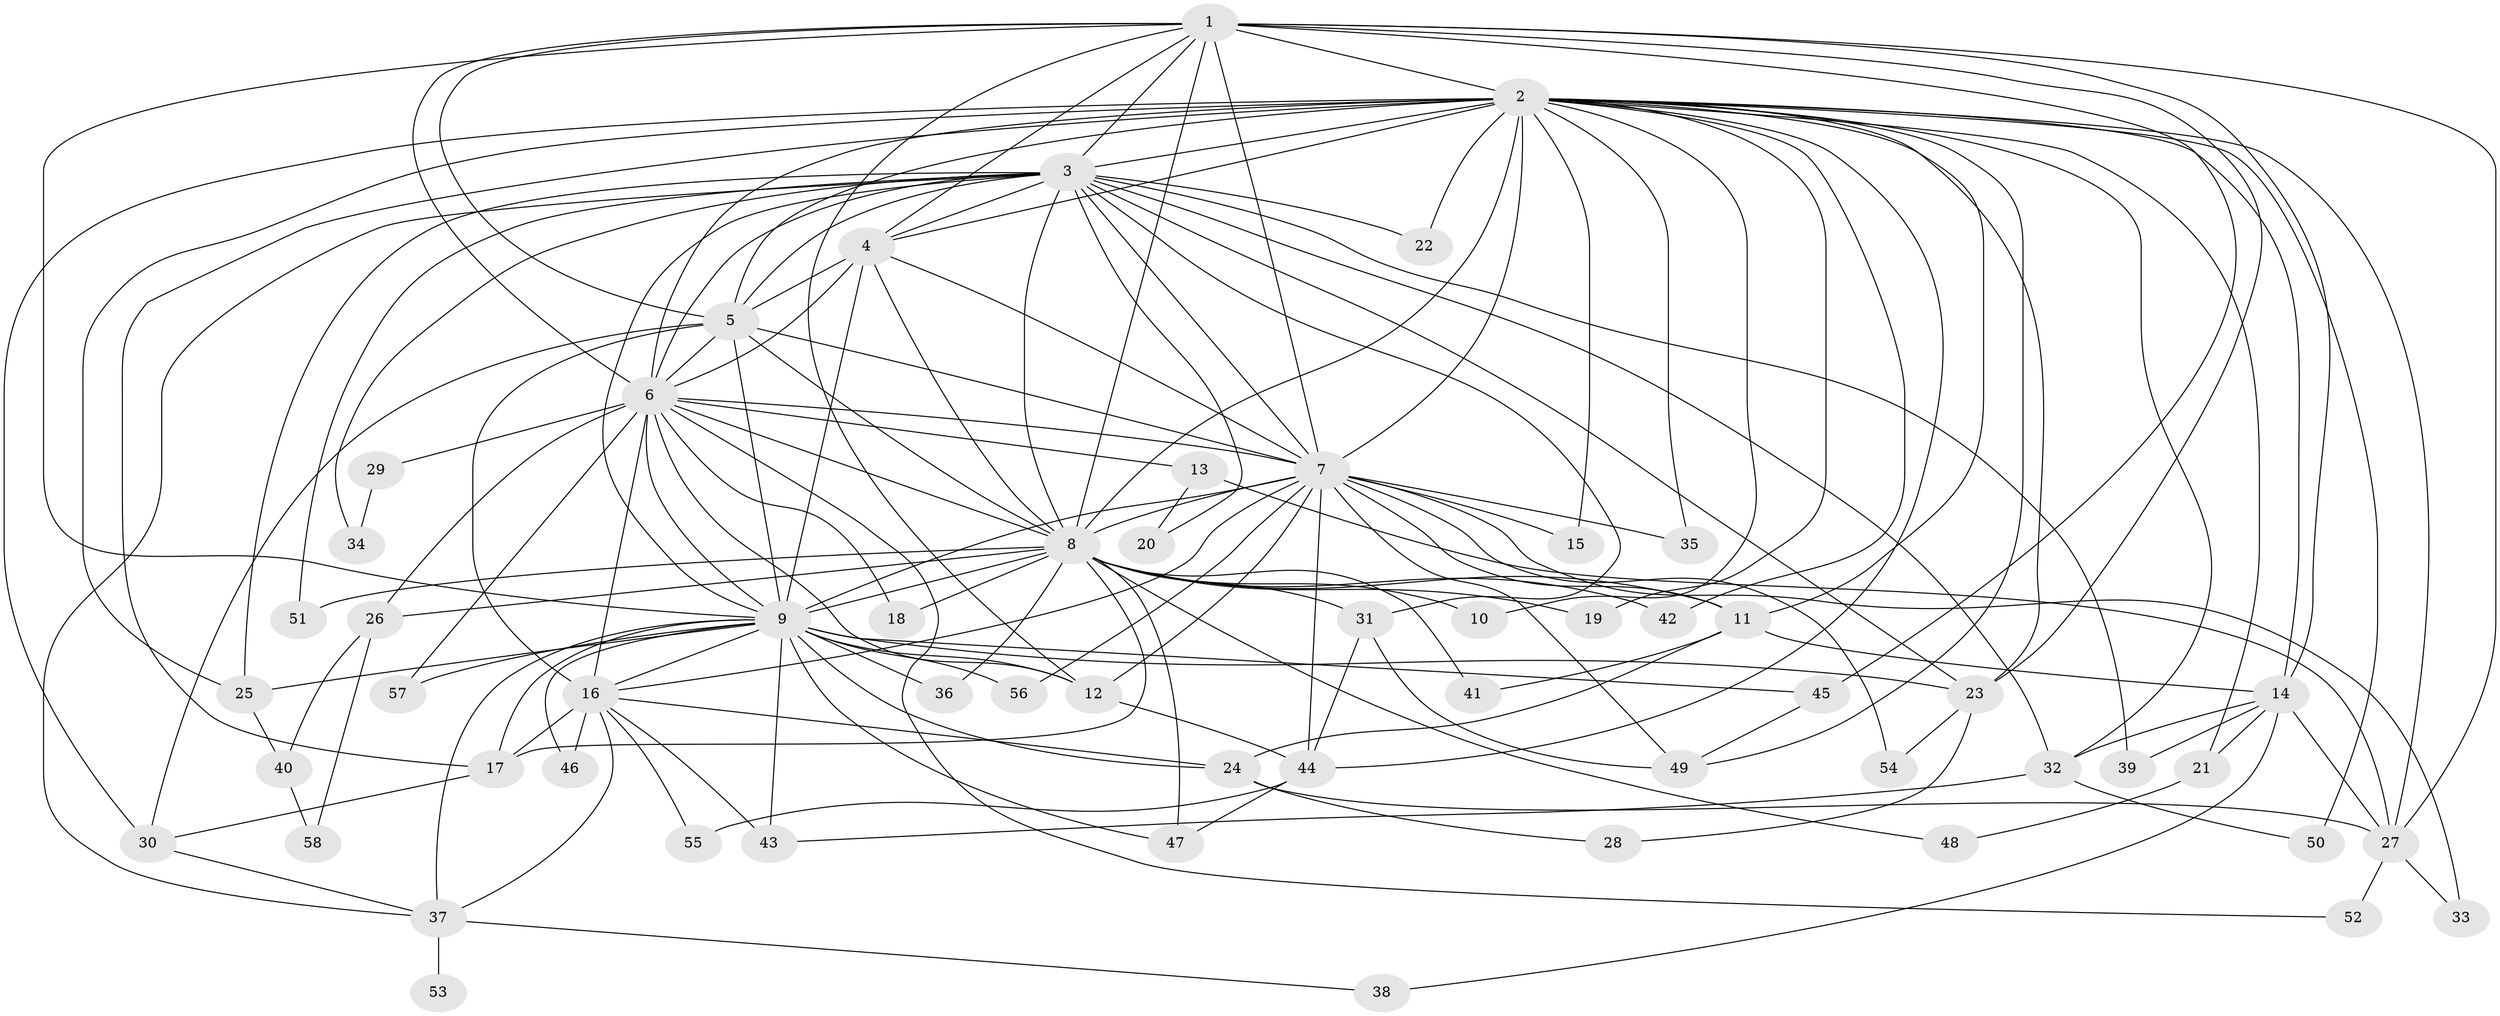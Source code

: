 // original degree distribution, {17: 0.008620689655172414, 23: 0.017241379310344827, 22: 0.017241379310344827, 27: 0.008620689655172414, 15: 0.008620689655172414, 21: 0.008620689655172414, 24: 0.017241379310344827, 4: 0.08620689655172414, 2: 0.5431034482758621, 6: 0.02586206896551724, 8: 0.017241379310344827, 3: 0.19827586206896552, 5: 0.034482758620689655, 7: 0.008620689655172414}
// Generated by graph-tools (version 1.1) at 2025/35/03/09/25 02:35:01]
// undirected, 58 vertices, 155 edges
graph export_dot {
graph [start="1"]
  node [color=gray90,style=filled];
  1;
  2;
  3;
  4;
  5;
  6;
  7;
  8;
  9;
  10;
  11;
  12;
  13;
  14;
  15;
  16;
  17;
  18;
  19;
  20;
  21;
  22;
  23;
  24;
  25;
  26;
  27;
  28;
  29;
  30;
  31;
  32;
  33;
  34;
  35;
  36;
  37;
  38;
  39;
  40;
  41;
  42;
  43;
  44;
  45;
  46;
  47;
  48;
  49;
  50;
  51;
  52;
  53;
  54;
  55;
  56;
  57;
  58;
  1 -- 2 [weight=3.0];
  1 -- 3 [weight=1.0];
  1 -- 4 [weight=1.0];
  1 -- 5 [weight=2.0];
  1 -- 6 [weight=2.0];
  1 -- 7 [weight=1.0];
  1 -- 8 [weight=1.0];
  1 -- 9 [weight=1.0];
  1 -- 12 [weight=1.0];
  1 -- 14 [weight=1.0];
  1 -- 23 [weight=1.0];
  1 -- 27 [weight=1.0];
  1 -- 45 [weight=1.0];
  2 -- 3 [weight=2.0];
  2 -- 4 [weight=2.0];
  2 -- 5 [weight=4.0];
  2 -- 6 [weight=3.0];
  2 -- 7 [weight=3.0];
  2 -- 8 [weight=2.0];
  2 -- 10 [weight=1.0];
  2 -- 11 [weight=2.0];
  2 -- 14 [weight=2.0];
  2 -- 15 [weight=1.0];
  2 -- 17 [weight=2.0];
  2 -- 19 [weight=2.0];
  2 -- 21 [weight=1.0];
  2 -- 22 [weight=1.0];
  2 -- 23 [weight=1.0];
  2 -- 25 [weight=1.0];
  2 -- 27 [weight=1.0];
  2 -- 30 [weight=1.0];
  2 -- 32 [weight=1.0];
  2 -- 35 [weight=2.0];
  2 -- 42 [weight=2.0];
  2 -- 44 [weight=1.0];
  2 -- 49 [weight=1.0];
  2 -- 50 [weight=1.0];
  3 -- 4 [weight=1.0];
  3 -- 5 [weight=3.0];
  3 -- 6 [weight=1.0];
  3 -- 7 [weight=1.0];
  3 -- 8 [weight=1.0];
  3 -- 9 [weight=1.0];
  3 -- 20 [weight=1.0];
  3 -- 22 [weight=1.0];
  3 -- 23 [weight=2.0];
  3 -- 25 [weight=1.0];
  3 -- 31 [weight=1.0];
  3 -- 32 [weight=1.0];
  3 -- 34 [weight=1.0];
  3 -- 37 [weight=1.0];
  3 -- 39 [weight=1.0];
  3 -- 51 [weight=1.0];
  4 -- 5 [weight=3.0];
  4 -- 6 [weight=1.0];
  4 -- 7 [weight=1.0];
  4 -- 8 [weight=1.0];
  4 -- 9 [weight=17.0];
  5 -- 6 [weight=2.0];
  5 -- 7 [weight=2.0];
  5 -- 8 [weight=3.0];
  5 -- 9 [weight=2.0];
  5 -- 16 [weight=10.0];
  5 -- 30 [weight=2.0];
  6 -- 7 [weight=1.0];
  6 -- 8 [weight=1.0];
  6 -- 9 [weight=1.0];
  6 -- 12 [weight=2.0];
  6 -- 13 [weight=1.0];
  6 -- 16 [weight=2.0];
  6 -- 18 [weight=1.0];
  6 -- 26 [weight=1.0];
  6 -- 29 [weight=1.0];
  6 -- 52 [weight=1.0];
  6 -- 57 [weight=1.0];
  7 -- 8 [weight=1.0];
  7 -- 9 [weight=1.0];
  7 -- 11 [weight=1.0];
  7 -- 12 [weight=1.0];
  7 -- 15 [weight=1.0];
  7 -- 16 [weight=1.0];
  7 -- 33 [weight=1.0];
  7 -- 35 [weight=1.0];
  7 -- 44 [weight=1.0];
  7 -- 49 [weight=1.0];
  7 -- 54 [weight=1.0];
  7 -- 56 [weight=1.0];
  8 -- 9 [weight=1.0];
  8 -- 10 [weight=1.0];
  8 -- 11 [weight=1.0];
  8 -- 17 [weight=1.0];
  8 -- 18 [weight=1.0];
  8 -- 19 [weight=1.0];
  8 -- 26 [weight=1.0];
  8 -- 31 [weight=1.0];
  8 -- 36 [weight=1.0];
  8 -- 41 [weight=1.0];
  8 -- 42 [weight=1.0];
  8 -- 47 [weight=1.0];
  8 -- 48 [weight=1.0];
  8 -- 51 [weight=1.0];
  9 -- 12 [weight=2.0];
  9 -- 16 [weight=1.0];
  9 -- 17 [weight=1.0];
  9 -- 23 [weight=2.0];
  9 -- 24 [weight=1.0];
  9 -- 25 [weight=1.0];
  9 -- 36 [weight=1.0];
  9 -- 37 [weight=1.0];
  9 -- 43 [weight=1.0];
  9 -- 45 [weight=1.0];
  9 -- 46 [weight=1.0];
  9 -- 47 [weight=1.0];
  9 -- 56 [weight=1.0];
  9 -- 57 [weight=1.0];
  11 -- 14 [weight=1.0];
  11 -- 24 [weight=1.0];
  11 -- 41 [weight=1.0];
  12 -- 44 [weight=1.0];
  13 -- 20 [weight=1.0];
  13 -- 27 [weight=1.0];
  14 -- 21 [weight=1.0];
  14 -- 27 [weight=1.0];
  14 -- 32 [weight=1.0];
  14 -- 38 [weight=1.0];
  14 -- 39 [weight=1.0];
  16 -- 17 [weight=1.0];
  16 -- 24 [weight=1.0];
  16 -- 37 [weight=1.0];
  16 -- 43 [weight=1.0];
  16 -- 46 [weight=1.0];
  16 -- 55 [weight=1.0];
  17 -- 30 [weight=1.0];
  21 -- 48 [weight=1.0];
  23 -- 28 [weight=1.0];
  23 -- 54 [weight=1.0];
  24 -- 27 [weight=1.0];
  24 -- 28 [weight=1.0];
  25 -- 40 [weight=1.0];
  26 -- 40 [weight=1.0];
  26 -- 58 [weight=1.0];
  27 -- 33 [weight=1.0];
  27 -- 52 [weight=1.0];
  29 -- 34 [weight=1.0];
  30 -- 37 [weight=1.0];
  31 -- 44 [weight=1.0];
  31 -- 49 [weight=1.0];
  32 -- 43 [weight=1.0];
  32 -- 50 [weight=1.0];
  37 -- 38 [weight=1.0];
  37 -- 53 [weight=1.0];
  40 -- 58 [weight=1.0];
  44 -- 47 [weight=1.0];
  44 -- 55 [weight=1.0];
  45 -- 49 [weight=1.0];
}
